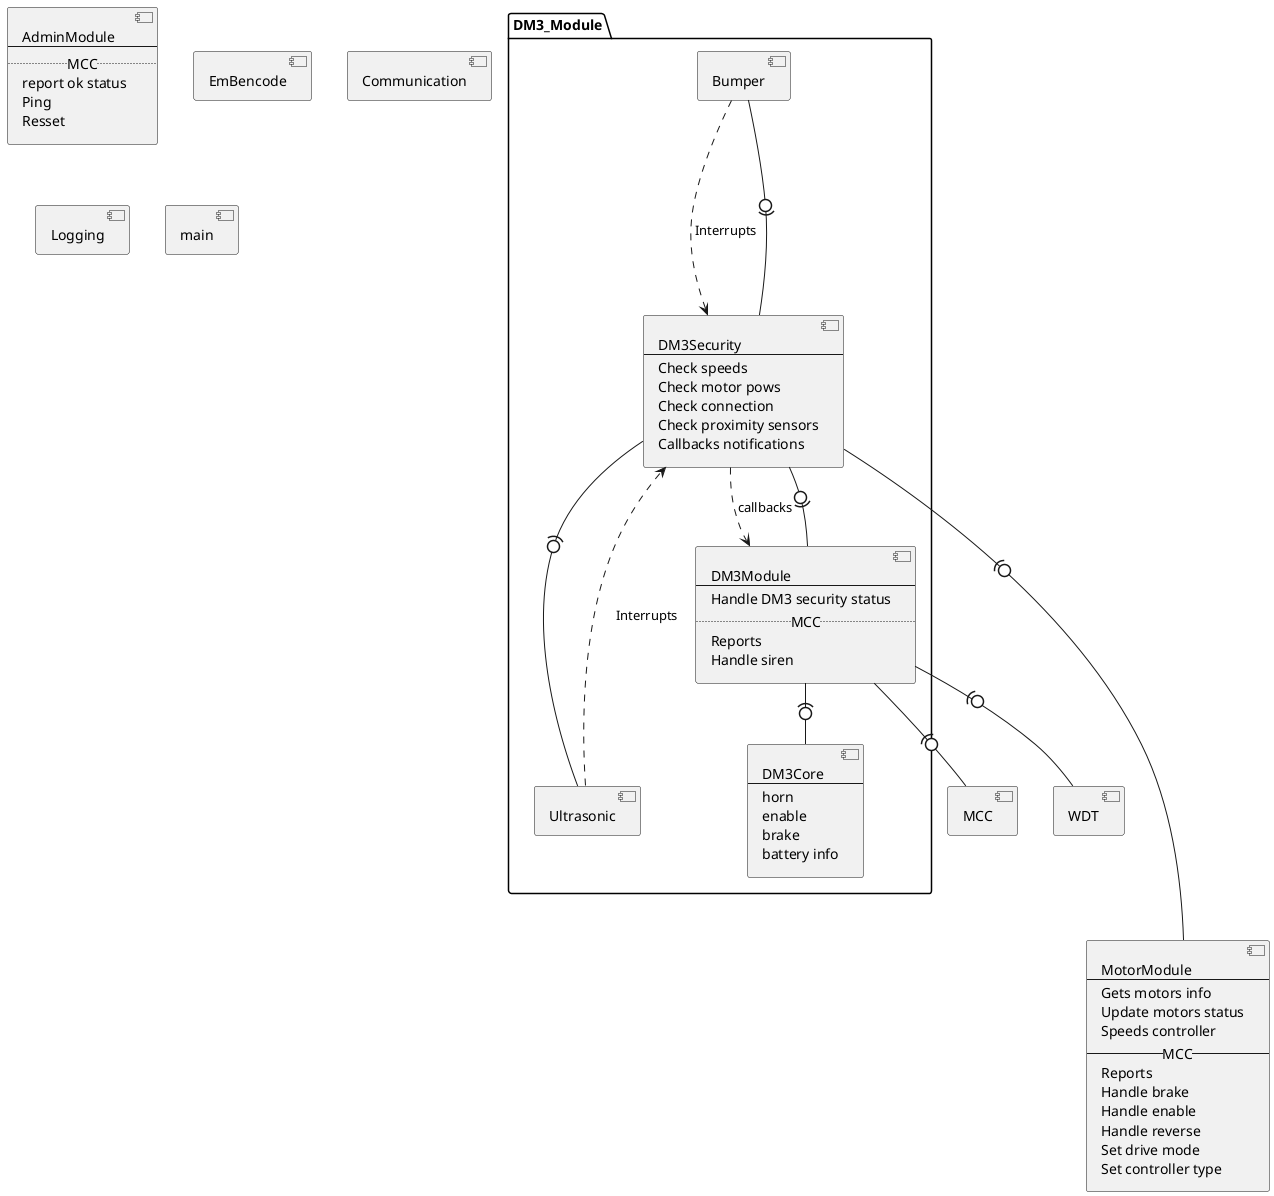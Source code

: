 @startuml
' URL to diagram:
'   http://www.plantuml.com/plantuml/svg/RPIzRjim481tFiLjxIAXG3SFHXebQ0BKG14tw51aeCMpJLWYYIELrczVYgAaanmj8ZyUx_zuvuEaqBMD49-Wigsp1atmeF2eZGxQ6Y7g4SCtrMgpiwfh4Fu8Y1yZQLyKHVgNvQwgoZAj2Psb0FO2qLZeV88_jJcbnGjwZq6yCJFtNUkG01Xws7sjB8rMysvXyMp9f0KQUSZU74XUyag6W7G5ROvsOIkg6joVD7yGpPCqAeOS3y5ZtP4ELnuB3_Ob1UlvDQy9pTheFkkPp8vWORWwOntJvX2LPw2rmH8u-vV3sXg3TIhP31tPVxfD_gBnbl85sJG7MLyy61lqKTUol-ONFZwszsXggv2ns21jPx8uup_iwTJNSoOn8NpN-ylJpC0YtkyOUoz5vuTIzV3LAHbmn2pl-vINFl10jccGigveFElxe1fpJsJ0-YKJmdSaFw0z1b2attlxQaQpJGXNX-8DXey5_Te4ajx6T37u--4NsxLIczNW4JP3CSxQUI6cVeJYyvTYqIUtHsacLhWln0hrFWYcQQ3CtPkpOI1lEIyZFopBxJn9i85wx3SXycndYUd61fvD753gNApMxCfQRY4c17-FfcW5ysgPcfk3GRogOiziMSCdqfyl-rtqvPfJEEosYoTmPDpI1iAPK2e8qiSCZ28yFrm0ObntQ5Hya_y3

' Components definition

component AdminModule [
    AdminModule
    ---
    ..MCC..
    report ok status
    Ping
    Resset
]
 

component EmBencode
component Communication
component Logging
component MCC
component MotorModule[
    MotorModule
    ---
    Gets motors info
    Update motors status
    Speeds controller
    --MCC--
    Reports
    Handle brake
    Handle enable
    Handle reverse
    Set drive mode
    Set controller type
]       
component WDT
component main

package "DM3_Module"{
    component Bumper
    component Ultrasonic
    component DM3Core [
            DM3Core
            ---
            horn
            enable
            brake
            battery info
    ]
    component DM3Module[
        DM3Module
        ---
        Handle DM3 security status
        ..MCC..
        Reports
        Handle siren
    ]
    component DM3Security[
        DM3Security
        ---
        Check speeds
        Check motor pows
        Check connection
        Check proximity sensors
        Callbacks notifications
    ]
    
}

' Components relationships

DM3Module -(0- DM3Security
DM3Module -(0- DM3Core
DM3Module -(0- MCC
DM3Module -(0- WDT

DM3Security -(0- Ultrasonic
DM3Security -(0- Bumper
DM3Security --(0-- MotorModule
DM3Security ..> DM3Module : callbacks

Bumper ...> DM3Security : Interrupts
Ultrasonic ...> DM3Security: Interrupts


' AdminModule -(0- MCC

' MotorModule -(0- DM3Core
' MotorModule -(0- MCC

' MCC --> EmBencode
' MCC -(0- Communication

' main -(0- WDT
' main -> AdminModule
' main -> MotorModule : thread tasks
' main -> DM3Module : thread tasks 


@enduml